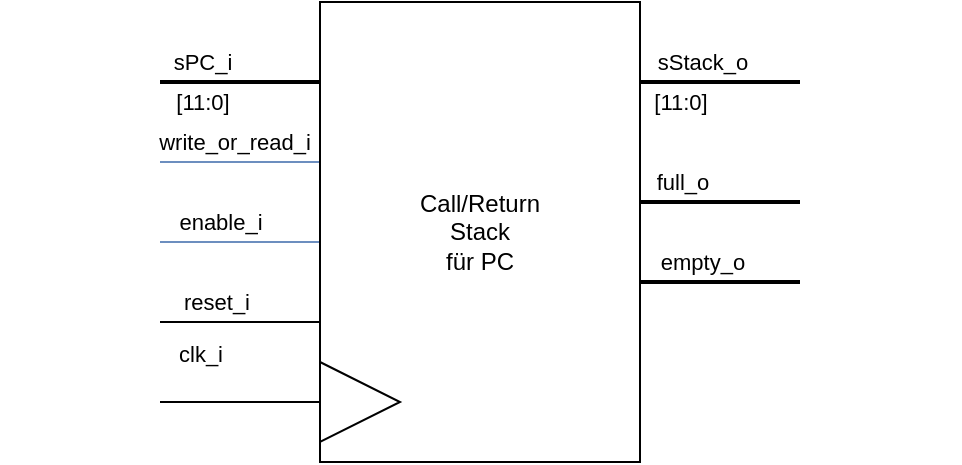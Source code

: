 <mxfile version="13.0.3" type="device"><diagram id="Li5Rl3-0IhGSLnciUuNi" name="Page-1"><mxGraphModel dx="1086" dy="806" grid="1" gridSize="10" guides="1" tooltips="1" connect="1" arrows="1" fold="1" page="1" pageScale="1" pageWidth="850" pageHeight="1100" math="0" shadow="0"><root><mxCell id="0"/><mxCell id="1" parent="0"/><mxCell id="bNmbFl1fwX9914aC_qpw-2" style="edgeStyle=orthogonalEdgeStyle;rounded=0;orthogonalLoop=1;jettySize=auto;html=1;endArrow=none;endFill=0;strokeWidth=2;" parent="1" source="bNmbFl1fwX9914aC_qpw-1" edge="1"><mxGeometry relative="1" as="geometry"><mxPoint x="240" y="240" as="targetPoint"/><Array as="points"><mxPoint x="310" y="240"/><mxPoint x="310" y="240"/></Array></mxGeometry></mxCell><mxCell id="bNmbFl1fwX9914aC_qpw-4" value="sPC_i" style="edgeLabel;html=1;align=center;verticalAlign=middle;resizable=0;points=[];" parent="bNmbFl1fwX9914aC_qpw-2" vertex="1" connectable="0"><mxGeometry x="0.668" y="1" relative="1" as="geometry"><mxPoint x="6.86" y="-11" as="offset"/></mxGeometry></mxCell><mxCell id="bNmbFl1fwX9914aC_qpw-5" value="[11:0]" style="edgeLabel;html=1;align=center;verticalAlign=middle;resizable=0;points=[];" parent="bNmbFl1fwX9914aC_qpw-2" vertex="1" connectable="0"><mxGeometry x="0.768" y="1" relative="1" as="geometry"><mxPoint x="10.86" y="9" as="offset"/></mxGeometry></mxCell><mxCell id="bNmbFl1fwX9914aC_qpw-3" style="edgeStyle=orthogonalEdgeStyle;rounded=0;orthogonalLoop=1;jettySize=auto;html=1;endArrow=none;endFill=0;strokeWidth=2;" parent="1" source="bNmbFl1fwX9914aC_qpw-1" edge="1"><mxGeometry relative="1" as="geometry"><mxPoint x="560" y="240" as="targetPoint"/><Array as="points"><mxPoint x="530" y="240"/><mxPoint x="530" y="240"/></Array></mxGeometry></mxCell><mxCell id="bNmbFl1fwX9914aC_qpw-6" value="sStack_o" style="edgeLabel;html=1;align=center;verticalAlign=middle;resizable=0;points=[];" parent="bNmbFl1fwX9914aC_qpw-3" vertex="1" connectable="0"><mxGeometry x="0.232" relative="1" as="geometry"><mxPoint x="-19.2" y="-10" as="offset"/></mxGeometry></mxCell><mxCell id="bNmbFl1fwX9914aC_qpw-7" value="[11:0]" style="edgeLabel;html=1;align=center;verticalAlign=middle;resizable=0;points=[];" parent="bNmbFl1fwX9914aC_qpw-3" vertex="1" connectable="0"><mxGeometry x="-0.725" relative="1" as="geometry"><mxPoint x="8.8" y="10" as="offset"/></mxGeometry></mxCell><mxCell id="bNmbFl1fwX9914aC_qpw-10" style="edgeStyle=orthogonalEdgeStyle;rounded=0;orthogonalLoop=1;jettySize=auto;html=1;endArrow=none;endFill=0;strokeWidth=1;" parent="1" source="bNmbFl1fwX9914aC_qpw-1" edge="1"><mxGeometry relative="1" as="geometry"><mxPoint x="240" y="360" as="targetPoint"/><Array as="points"><mxPoint x="260" y="360"/><mxPoint x="260" y="360"/></Array></mxGeometry></mxCell><mxCell id="bNmbFl1fwX9914aC_qpw-11" value="reset_i" style="edgeLabel;html=1;align=center;verticalAlign=middle;resizable=0;points=[];" parent="bNmbFl1fwX9914aC_qpw-10" vertex="1" connectable="0"><mxGeometry x="0.668" y="1" relative="1" as="geometry"><mxPoint x="13.8" y="-11.01" as="offset"/></mxGeometry></mxCell><mxCell id="bNmbFl1fwX9914aC_qpw-12" style="edgeStyle=orthogonalEdgeStyle;rounded=0;orthogonalLoop=1;jettySize=auto;html=1;endArrow=none;endFill=0;strokeWidth=1;fillColor=#dae8fc;strokeColor=#6c8ebf;" parent="1" source="bNmbFl1fwX9914aC_qpw-1" edge="1"><mxGeometry relative="1" as="geometry"><mxPoint x="240" y="280" as="targetPoint"/><Array as="points"><mxPoint x="300" y="280"/><mxPoint x="300" y="280"/></Array></mxGeometry></mxCell><mxCell id="bNmbFl1fwX9914aC_qpw-13" value="write_or_read_i" style="edgeLabel;html=1;align=center;verticalAlign=middle;resizable=0;points=[];" parent="bNmbFl1fwX9914aC_qpw-12" vertex="1" connectable="0"><mxGeometry x="0.682" y="-1" relative="1" as="geometry"><mxPoint x="24.43" y="-9" as="offset"/></mxGeometry></mxCell><mxCell id="bNmbFl1fwX9914aC_qpw-14" style="edgeStyle=orthogonalEdgeStyle;rounded=0;orthogonalLoop=1;jettySize=auto;html=1;endArrow=none;endFill=0;strokeWidth=1;fillColor=#dae8fc;strokeColor=#6c8ebf;" parent="1" source="bNmbFl1fwX9914aC_qpw-1" edge="1"><mxGeometry relative="1" as="geometry"><mxPoint x="240" y="320" as="targetPoint"/><Array as="points"><mxPoint x="270" y="320"/><mxPoint x="270" y="320"/></Array></mxGeometry></mxCell><mxCell id="bNmbFl1fwX9914aC_qpw-15" value="enable_i" style="edgeLabel;html=1;align=center;verticalAlign=middle;resizable=0;points=[];" parent="bNmbFl1fwX9914aC_qpw-14" vertex="1" connectable="0"><mxGeometry x="0.739" relative="1" as="geometry"><mxPoint x="19.6" y="-10" as="offset"/></mxGeometry></mxCell><mxCell id="RxDeYTyO4cse30464dRs-1" style="edgeStyle=orthogonalEdgeStyle;rounded=0;orthogonalLoop=1;jettySize=auto;html=1;endArrow=none;endFill=0;" parent="1" source="bNmbFl1fwX9914aC_qpw-1" edge="1"><mxGeometry relative="1" as="geometry"><mxPoint x="240" y="400" as="targetPoint"/><Array as="points"><mxPoint x="240" y="400"/></Array></mxGeometry></mxCell><mxCell id="RxDeYTyO4cse30464dRs-3" value="clk_i" style="edgeLabel;html=1;align=center;verticalAlign=middle;resizable=0;points=[];labelBackgroundColor=none;" parent="RxDeYTyO4cse30464dRs-1" vertex="1" connectable="0"><mxGeometry x="1" y="14" relative="1" as="geometry"><mxPoint x="20" y="-24" as="offset"/></mxGeometry></mxCell><mxCell id="bNmbFl1fwX9914aC_qpw-1" value="Call/Return&lt;br&gt;Stack&lt;br&gt;für PC" style="rounded=0;whiteSpace=wrap;html=1;" parent="1" vertex="1"><mxGeometry x="320" y="200" width="160" height="230" as="geometry"/></mxCell><mxCell id="E-AQecooA0f_IpXfrzDF-1" style="edgeStyle=orthogonalEdgeStyle;rounded=0;orthogonalLoop=1;jettySize=auto;html=1;endArrow=none;endFill=0;strokeWidth=2;" parent="1" source="bNmbFl1fwX9914aC_qpw-1" edge="1"><mxGeometry relative="1" as="geometry"><mxPoint x="560" y="300" as="targetPoint"/><Array as="points"><mxPoint x="500" y="300"/><mxPoint x="500" y="300"/></Array><mxPoint x="440" y="280" as="sourcePoint"/></mxGeometry></mxCell><mxCell id="E-AQecooA0f_IpXfrzDF-2" value="full_o" style="edgeLabel;html=1;align=center;verticalAlign=middle;resizable=0;points=[];" parent="E-AQecooA0f_IpXfrzDF-1" vertex="1" connectable="0"><mxGeometry x="0.232" relative="1" as="geometry"><mxPoint x="-29.2" y="-10" as="offset"/></mxGeometry></mxCell><mxCell id="E-AQecooA0f_IpXfrzDF-4" style="edgeStyle=orthogonalEdgeStyle;rounded=0;orthogonalLoop=1;jettySize=auto;html=1;endArrow=none;endFill=0;strokeWidth=2;" parent="1" source="bNmbFl1fwX9914aC_qpw-1" edge="1"><mxGeometry relative="1" as="geometry"><mxPoint x="560" y="340" as="targetPoint"/><Array as="points"><mxPoint x="480" y="340"/><mxPoint x="480" y="340"/></Array><mxPoint x="440" y="310" as="sourcePoint"/></mxGeometry></mxCell><mxCell id="E-AQecooA0f_IpXfrzDF-5" value="empty_o" style="edgeLabel;html=1;align=center;verticalAlign=middle;resizable=0;points=[];" parent="E-AQecooA0f_IpXfrzDF-4" vertex="1" connectable="0"><mxGeometry x="0.232" relative="1" as="geometry"><mxPoint x="-19.2" y="-10" as="offset"/></mxGeometry></mxCell><mxCell id="RxDeYTyO4cse30464dRs-4" value="" style="triangle;whiteSpace=wrap;html=1;" parent="1" vertex="1"><mxGeometry x="320" y="380" width="40" height="40" as="geometry"/></mxCell><mxCell id="RxDeYTyO4cse30464dRs-5" value="" style="rounded=0;whiteSpace=wrap;html=1;fillColor=none;strokeColor=none;" parent="1" vertex="1"><mxGeometry x="160" y="200" width="480" height="40" as="geometry"/></mxCell></root></mxGraphModel></diagram></mxfile>
